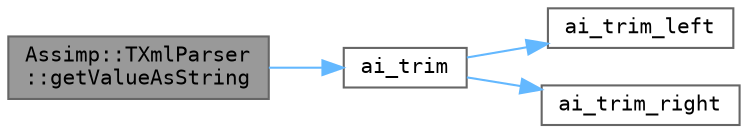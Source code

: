 digraph "Assimp::TXmlParser::getValueAsString"
{
 // LATEX_PDF_SIZE
  bgcolor="transparent";
  edge [fontname=Terminal,fontsize=10,labelfontname=Helvetica,labelfontsize=10];
  node [fontname=Terminal,fontsize=10,shape=box,height=0.2,width=0.4];
  rankdir="LR";
  Node1 [label="Assimp::TXmlParser\l::getValueAsString",height=0.2,width=0.4,color="gray40", fillcolor="grey60", style="filled", fontcolor="black",tooltip="Will try to get the value of the node as a string."];
  Node1 -> Node2 [color="steelblue1",style="solid"];
  Node2 [label="ai_trim",height=0.2,width=0.4,color="grey40", fillcolor="white", style="filled",URL="$include_2assimp_2_string_utils_8h.html#a52f95a4fa5310644e58c4ad1e7037caf",tooltip="Performs a trim from both ends (in place)."];
  Node2 -> Node3 [color="steelblue1",style="solid"];
  Node3 [label="ai_trim_left",height=0.2,width=0.4,color="grey40", fillcolor="white", style="filled",URL="$include_2assimp_2_string_utils_8h.html#a1c448d6dce27b49ba113901a29fae63b",tooltip="Performs a trim from start (in place)"];
  Node2 -> Node4 [color="steelblue1",style="solid"];
  Node4 [label="ai_trim_right",height=0.2,width=0.4,color="grey40", fillcolor="white", style="filled",URL="$include_2assimp_2_string_utils_8h.html#a58d10ea84557848ee4838066f6c4290b",tooltip="Performs a trim from end (in place)."];
}
